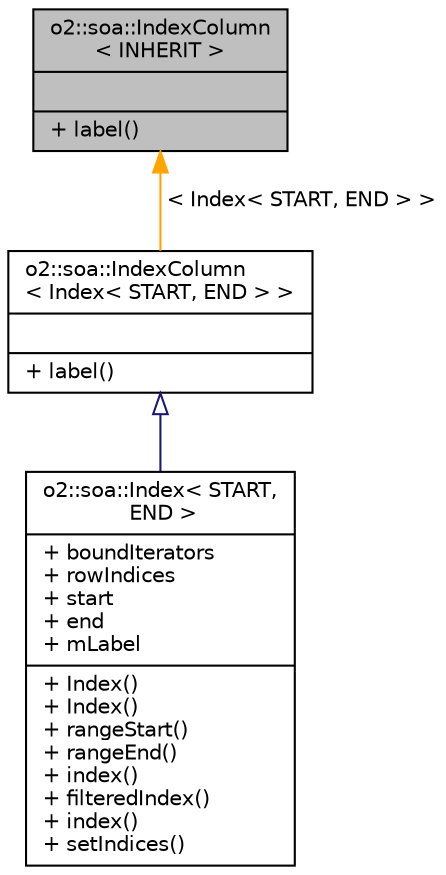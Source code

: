 digraph "o2::soa::IndexColumn&lt; INHERIT &gt;"
{
 // INTERACTIVE_SVG=YES
  bgcolor="transparent";
  edge [fontname="Helvetica",fontsize="10",labelfontname="Helvetica",labelfontsize="10"];
  node [fontname="Helvetica",fontsize="10",shape=record];
  Node1 [label="{o2::soa::IndexColumn\l\< INHERIT \>\n||+ label()\l}",height=0.2,width=0.4,color="black", fillcolor="grey75", style="filled", fontcolor="black"];
  Node1 -> Node2 [dir="back",color="orange",fontsize="10",style="solid",label=" \< Index\< START, END \> \>" ,fontname="Helvetica"];
  Node2 [label="{o2::soa::IndexColumn\l\< Index\< START, END \> \>\n||+ label()\l}",height=0.2,width=0.4,color="black",URL="$da/daf/structo2_1_1soa_1_1IndexColumn.html"];
  Node2 -> Node3 [dir="back",color="midnightblue",fontsize="10",style="solid",arrowtail="onormal",fontname="Helvetica"];
  Node3 [label="{o2::soa::Index\< START,\l END \>\n|+ boundIterators\l+ rowIndices\l+ start\l+ end\l+ mLabel\l|+ Index()\l+ Index()\l+ rangeStart()\l+ rangeEnd()\l+ index()\l+ filteredIndex()\l+ index()\l+ setIndices()\l}",height=0.2,width=0.4,color="black",URL="$d4/dbf/structo2_1_1soa_1_1Index.html"];
}
